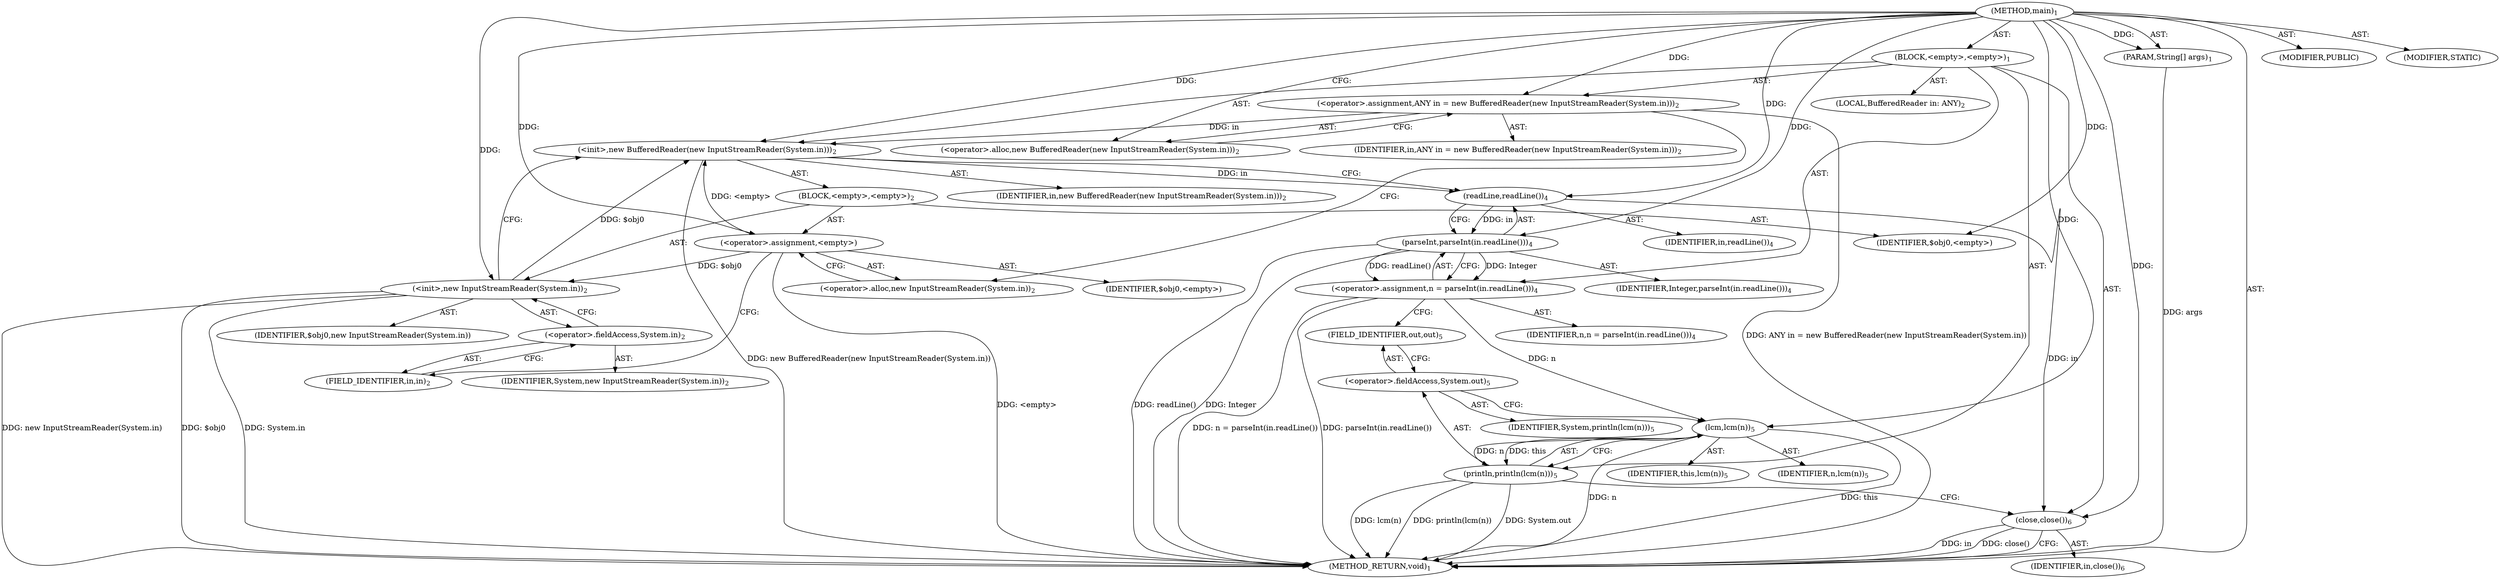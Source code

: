 digraph "main" {  
"19" [label = <(METHOD,main)<SUB>1</SUB>> ]
"20" [label = <(PARAM,String[] args)<SUB>1</SUB>> ]
"21" [label = <(BLOCK,&lt;empty&gt;,&lt;empty&gt;)<SUB>1</SUB>> ]
"4" [label = <(LOCAL,BufferedReader in: ANY)<SUB>2</SUB>> ]
"22" [label = <(&lt;operator&gt;.assignment,ANY in = new BufferedReader(new InputStreamReader(System.in)))<SUB>2</SUB>> ]
"23" [label = <(IDENTIFIER,in,ANY in = new BufferedReader(new InputStreamReader(System.in)))<SUB>2</SUB>> ]
"24" [label = <(&lt;operator&gt;.alloc,new BufferedReader(new InputStreamReader(System.in)))<SUB>2</SUB>> ]
"25" [label = <(&lt;init&gt;,new BufferedReader(new InputStreamReader(System.in)))<SUB>2</SUB>> ]
"3" [label = <(IDENTIFIER,in,new BufferedReader(new InputStreamReader(System.in)))<SUB>2</SUB>> ]
"26" [label = <(BLOCK,&lt;empty&gt;,&lt;empty&gt;)<SUB>2</SUB>> ]
"27" [label = <(&lt;operator&gt;.assignment,&lt;empty&gt;)> ]
"28" [label = <(IDENTIFIER,$obj0,&lt;empty&gt;)> ]
"29" [label = <(&lt;operator&gt;.alloc,new InputStreamReader(System.in))<SUB>2</SUB>> ]
"30" [label = <(&lt;init&gt;,new InputStreamReader(System.in))<SUB>2</SUB>> ]
"31" [label = <(IDENTIFIER,$obj0,new InputStreamReader(System.in))> ]
"32" [label = <(&lt;operator&gt;.fieldAccess,System.in)<SUB>2</SUB>> ]
"33" [label = <(IDENTIFIER,System,new InputStreamReader(System.in))<SUB>2</SUB>> ]
"34" [label = <(FIELD_IDENTIFIER,in,in)<SUB>2</SUB>> ]
"35" [label = <(IDENTIFIER,$obj0,&lt;empty&gt;)> ]
"36" [label = <(&lt;operator&gt;.assignment,n = parseInt(in.readLine()))<SUB>4</SUB>> ]
"37" [label = <(IDENTIFIER,n,n = parseInt(in.readLine()))<SUB>4</SUB>> ]
"38" [label = <(parseInt,parseInt(in.readLine()))<SUB>4</SUB>> ]
"39" [label = <(IDENTIFIER,Integer,parseInt(in.readLine()))<SUB>4</SUB>> ]
"40" [label = <(readLine,readLine())<SUB>4</SUB>> ]
"41" [label = <(IDENTIFIER,in,readLine())<SUB>4</SUB>> ]
"42" [label = <(println,println(lcm(n)))<SUB>5</SUB>> ]
"43" [label = <(&lt;operator&gt;.fieldAccess,System.out)<SUB>5</SUB>> ]
"44" [label = <(IDENTIFIER,System,println(lcm(n)))<SUB>5</SUB>> ]
"45" [label = <(FIELD_IDENTIFIER,out,out)<SUB>5</SUB>> ]
"46" [label = <(lcm,lcm(n))<SUB>5</SUB>> ]
"47" [label = <(IDENTIFIER,this,lcm(n))<SUB>5</SUB>> ]
"48" [label = <(IDENTIFIER,n,lcm(n))<SUB>5</SUB>> ]
"49" [label = <(close,close())<SUB>6</SUB>> ]
"50" [label = <(IDENTIFIER,in,close())<SUB>6</SUB>> ]
"51" [label = <(MODIFIER,PUBLIC)> ]
"52" [label = <(MODIFIER,STATIC)> ]
"53" [label = <(METHOD_RETURN,void)<SUB>1</SUB>> ]
  "19" -> "20"  [ label = "AST: "] 
  "19" -> "21"  [ label = "AST: "] 
  "19" -> "51"  [ label = "AST: "] 
  "19" -> "52"  [ label = "AST: "] 
  "19" -> "53"  [ label = "AST: "] 
  "21" -> "4"  [ label = "AST: "] 
  "21" -> "22"  [ label = "AST: "] 
  "21" -> "25"  [ label = "AST: "] 
  "21" -> "36"  [ label = "AST: "] 
  "21" -> "42"  [ label = "AST: "] 
  "21" -> "49"  [ label = "AST: "] 
  "22" -> "23"  [ label = "AST: "] 
  "22" -> "24"  [ label = "AST: "] 
  "25" -> "3"  [ label = "AST: "] 
  "25" -> "26"  [ label = "AST: "] 
  "26" -> "27"  [ label = "AST: "] 
  "26" -> "30"  [ label = "AST: "] 
  "26" -> "35"  [ label = "AST: "] 
  "27" -> "28"  [ label = "AST: "] 
  "27" -> "29"  [ label = "AST: "] 
  "30" -> "31"  [ label = "AST: "] 
  "30" -> "32"  [ label = "AST: "] 
  "32" -> "33"  [ label = "AST: "] 
  "32" -> "34"  [ label = "AST: "] 
  "36" -> "37"  [ label = "AST: "] 
  "36" -> "38"  [ label = "AST: "] 
  "38" -> "39"  [ label = "AST: "] 
  "38" -> "40"  [ label = "AST: "] 
  "40" -> "41"  [ label = "AST: "] 
  "42" -> "43"  [ label = "AST: "] 
  "42" -> "46"  [ label = "AST: "] 
  "43" -> "44"  [ label = "AST: "] 
  "43" -> "45"  [ label = "AST: "] 
  "46" -> "47"  [ label = "AST: "] 
  "46" -> "48"  [ label = "AST: "] 
  "49" -> "50"  [ label = "AST: "] 
  "22" -> "29"  [ label = "CFG: "] 
  "25" -> "40"  [ label = "CFG: "] 
  "36" -> "45"  [ label = "CFG: "] 
  "42" -> "49"  [ label = "CFG: "] 
  "49" -> "53"  [ label = "CFG: "] 
  "24" -> "22"  [ label = "CFG: "] 
  "38" -> "36"  [ label = "CFG: "] 
  "43" -> "46"  [ label = "CFG: "] 
  "46" -> "42"  [ label = "CFG: "] 
  "27" -> "34"  [ label = "CFG: "] 
  "30" -> "25"  [ label = "CFG: "] 
  "40" -> "38"  [ label = "CFG: "] 
  "45" -> "43"  [ label = "CFG: "] 
  "29" -> "27"  [ label = "CFG: "] 
  "32" -> "30"  [ label = "CFG: "] 
  "34" -> "32"  [ label = "CFG: "] 
  "19" -> "24"  [ label = "CFG: "] 
  "20" -> "53"  [ label = "DDG: args"] 
  "22" -> "53"  [ label = "DDG: ANY in = new BufferedReader(new InputStreamReader(System.in))"] 
  "27" -> "53"  [ label = "DDG: &lt;empty&gt;"] 
  "30" -> "53"  [ label = "DDG: $obj0"] 
  "30" -> "53"  [ label = "DDG: System.in"] 
  "30" -> "53"  [ label = "DDG: new InputStreamReader(System.in)"] 
  "25" -> "53"  [ label = "DDG: new BufferedReader(new InputStreamReader(System.in))"] 
  "38" -> "53"  [ label = "DDG: readLine()"] 
  "36" -> "53"  [ label = "DDG: parseInt(in.readLine())"] 
  "36" -> "53"  [ label = "DDG: n = parseInt(in.readLine())"] 
  "42" -> "53"  [ label = "DDG: System.out"] 
  "46" -> "53"  [ label = "DDG: n"] 
  "42" -> "53"  [ label = "DDG: lcm(n)"] 
  "42" -> "53"  [ label = "DDG: println(lcm(n))"] 
  "49" -> "53"  [ label = "DDG: in"] 
  "49" -> "53"  [ label = "DDG: close()"] 
  "46" -> "53"  [ label = "DDG: this"] 
  "38" -> "53"  [ label = "DDG: Integer"] 
  "19" -> "20"  [ label = "DDG: "] 
  "19" -> "22"  [ label = "DDG: "] 
  "38" -> "36"  [ label = "DDG: Integer"] 
  "38" -> "36"  [ label = "DDG: readLine()"] 
  "22" -> "25"  [ label = "DDG: in"] 
  "19" -> "25"  [ label = "DDG: "] 
  "27" -> "25"  [ label = "DDG: &lt;empty&gt;"] 
  "30" -> "25"  [ label = "DDG: $obj0"] 
  "46" -> "42"  [ label = "DDG: this"] 
  "46" -> "42"  [ label = "DDG: n"] 
  "40" -> "49"  [ label = "DDG: in"] 
  "19" -> "49"  [ label = "DDG: "] 
  "19" -> "27"  [ label = "DDG: "] 
  "19" -> "35"  [ label = "DDG: "] 
  "19" -> "38"  [ label = "DDG: "] 
  "40" -> "38"  [ label = "DDG: in"] 
  "19" -> "46"  [ label = "DDG: "] 
  "36" -> "46"  [ label = "DDG: n"] 
  "27" -> "30"  [ label = "DDG: $obj0"] 
  "19" -> "30"  [ label = "DDG: "] 
  "25" -> "40"  [ label = "DDG: in"] 
  "19" -> "40"  [ label = "DDG: "] 
}
